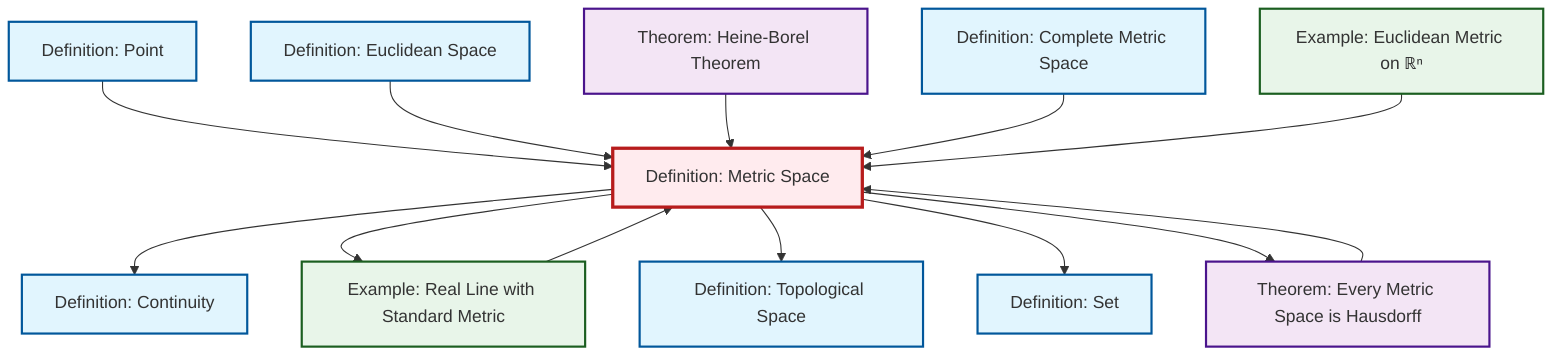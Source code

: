 graph TD
    classDef definition fill:#e1f5fe,stroke:#01579b,stroke-width:2px
    classDef theorem fill:#f3e5f5,stroke:#4a148c,stroke-width:2px
    classDef axiom fill:#fff3e0,stroke:#e65100,stroke-width:2px
    classDef example fill:#e8f5e9,stroke:#1b5e20,stroke-width:2px
    classDef current fill:#ffebee,stroke:#b71c1c,stroke-width:3px
    thm-heine-borel["Theorem: Heine-Borel Theorem"]:::theorem
    def-continuity["Definition: Continuity"]:::definition
    def-metric-space["Definition: Metric Space"]:::definition
    def-complete-metric-space["Definition: Complete Metric Space"]:::definition
    def-set["Definition: Set"]:::definition
    def-topological-space["Definition: Topological Space"]:::definition
    thm-metric-hausdorff["Theorem: Every Metric Space is Hausdorff"]:::theorem
    ex-euclidean-metric["Example: Euclidean Metric on ℝⁿ"]:::example
    def-point["Definition: Point"]:::definition
    def-euclidean-space["Definition: Euclidean Space"]:::definition
    ex-real-line-metric["Example: Real Line with Standard Metric"]:::example
    def-metric-space --> def-continuity
    def-point --> def-metric-space
    thm-metric-hausdorff --> def-metric-space
    def-metric-space --> ex-real-line-metric
    def-euclidean-space --> def-metric-space
    thm-heine-borel --> def-metric-space
    ex-real-line-metric --> def-metric-space
    def-metric-space --> def-topological-space
    def-metric-space --> def-set
    def-complete-metric-space --> def-metric-space
    def-metric-space --> thm-metric-hausdorff
    ex-euclidean-metric --> def-metric-space
    class def-metric-space current
